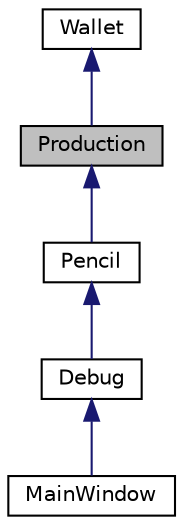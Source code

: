 digraph "Production"
{
  edge [fontname="Helvetica",fontsize="10",labelfontname="Helvetica",labelfontsize="10"];
  node [fontname="Helvetica",fontsize="10",shape=record];
  Node0 [label="Production",height=0.2,width=0.4,color="black", fillcolor="grey75", style="filled", fontcolor="black"];
  Node1 -> Node0 [dir="back",color="midnightblue",fontsize="10",style="solid"];
  Node1 [label="Wallet",height=0.2,width=0.4,color="black", fillcolor="white", style="filled",URL="$classWallet.html",tooltip="Class to implement the wallet of the player. "];
  Node0 -> Node2 [dir="back",color="midnightblue",fontsize="10",style="solid"];
  Node2 [label="Pencil",height=0.2,width=0.4,color="black", fillcolor="white", style="filled",URL="$classPencil.html",tooltip="Class to implement pencil game. "];
  Node2 -> Node3 [dir="back",color="midnightblue",fontsize="10",style="solid"];
  Node3 [label="Debug",height=0.2,width=0.4,color="black", fillcolor="white", style="filled",URL="$classDebug.html",tooltip="Class to implement Debug functionality. "];
  Node3 -> Node4 [dir="back",color="midnightblue",fontsize="10",style="solid"];
  Node4 [label="MainWindow",height=0.2,width=0.4,color="black", fillcolor="white", style="filled",URL="$classMainWindow.html",tooltip="Class to implement the MainWindow. "];
}
